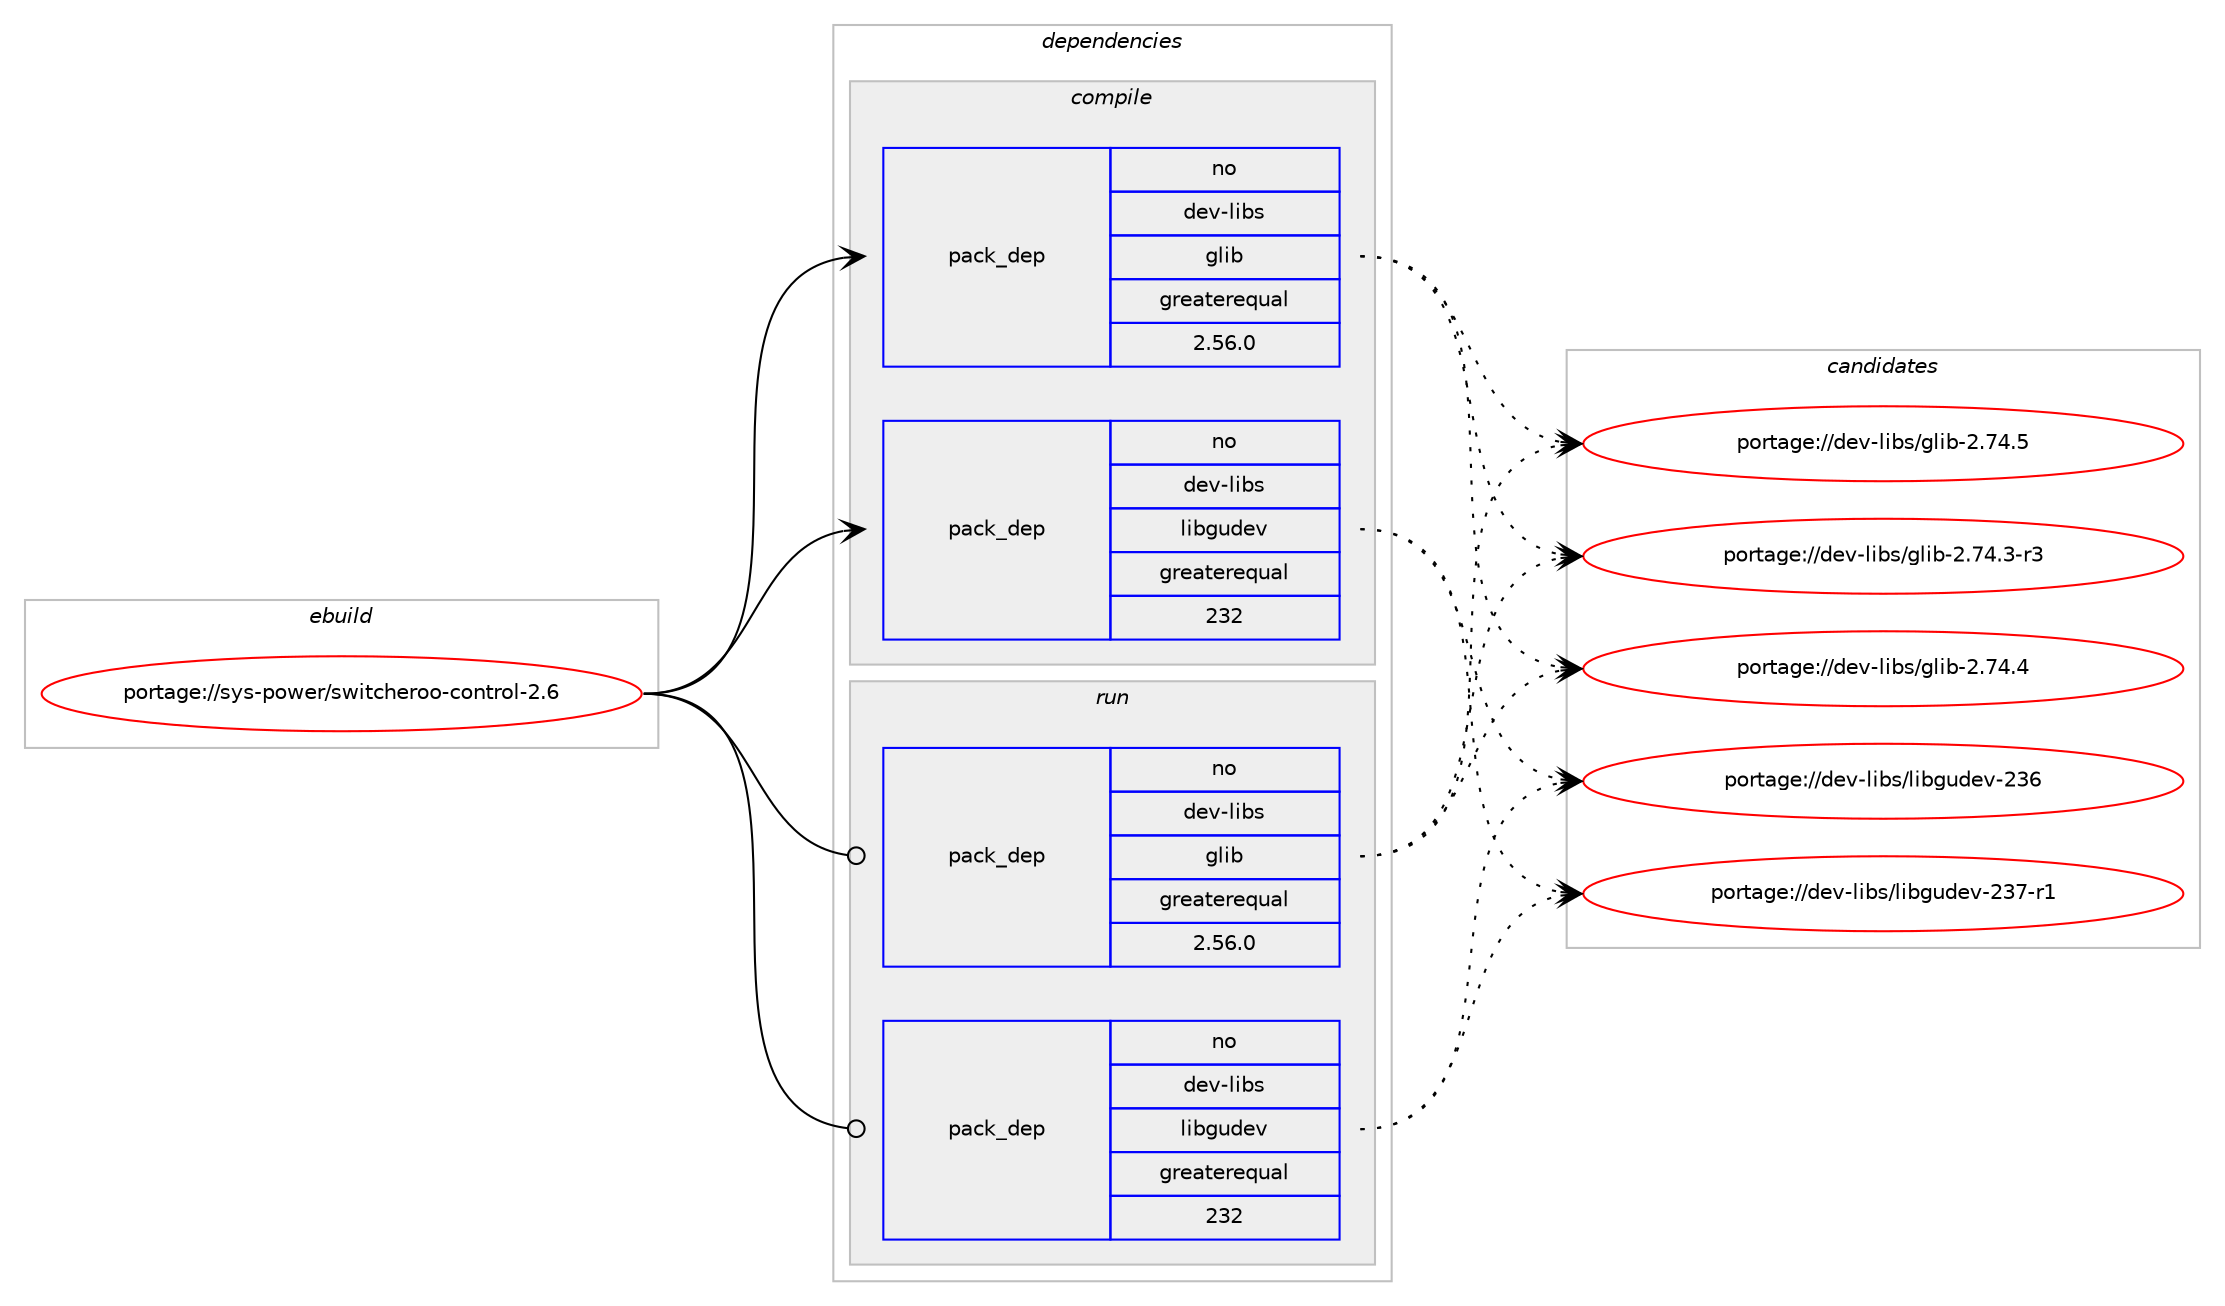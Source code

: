 digraph prolog {

# *************
# Graph options
# *************

newrank=true;
concentrate=true;
compound=true;
graph [rankdir=LR,fontname=Helvetica,fontsize=10,ranksep=1.5];#, ranksep=2.5, nodesep=0.2];
edge  [arrowhead=vee];
node  [fontname=Helvetica,fontsize=10];

# **********
# The ebuild
# **********

subgraph cluster_leftcol {
color=gray;
rank=same;
label=<<i>ebuild</i>>;
id [label="portage://sys-power/switcheroo-control-2.6", color=red, width=4, href="../sys-power/switcheroo-control-2.6.svg"];
}

# ****************
# The dependencies
# ****************

subgraph cluster_midcol {
color=gray;
label=<<i>dependencies</i>>;
subgraph cluster_compile {
fillcolor="#eeeeee";
style=filled;
label=<<i>compile</i>>;
subgraph pack2538 {
dependency7446 [label=<<TABLE BORDER="0" CELLBORDER="1" CELLSPACING="0" CELLPADDING="4" WIDTH="220"><TR><TD ROWSPAN="6" CELLPADDING="30">pack_dep</TD></TR><TR><TD WIDTH="110">no</TD></TR><TR><TD>dev-libs</TD></TR><TR><TD>glib</TD></TR><TR><TD>greaterequal</TD></TR><TR><TD>2.56.0</TD></TR></TABLE>>, shape=none, color=blue];
}
id:e -> dependency7446:w [weight=20,style="solid",arrowhead="vee"];
subgraph pack2539 {
dependency7447 [label=<<TABLE BORDER="0" CELLBORDER="1" CELLSPACING="0" CELLPADDING="4" WIDTH="220"><TR><TD ROWSPAN="6" CELLPADDING="30">pack_dep</TD></TR><TR><TD WIDTH="110">no</TD></TR><TR><TD>dev-libs</TD></TR><TR><TD>libgudev</TD></TR><TR><TD>greaterequal</TD></TR><TR><TD>232</TD></TR></TABLE>>, shape=none, color=blue];
}
id:e -> dependency7447:w [weight=20,style="solid",arrowhead="vee"];
# *** BEGIN UNKNOWN DEPENDENCY TYPE (TODO) ***
# id -> package_dependency(portage://sys-power/switcheroo-control-2.6,install,no,sys-apps,systemd,none,[,,],[],[])
# *** END UNKNOWN DEPENDENCY TYPE (TODO) ***

}
subgraph cluster_compileandrun {
fillcolor="#eeeeee";
style=filled;
label=<<i>compile and run</i>>;
}
subgraph cluster_run {
fillcolor="#eeeeee";
style=filled;
label=<<i>run</i>>;
subgraph pack2540 {
dependency7448 [label=<<TABLE BORDER="0" CELLBORDER="1" CELLSPACING="0" CELLPADDING="4" WIDTH="220"><TR><TD ROWSPAN="6" CELLPADDING="30">pack_dep</TD></TR><TR><TD WIDTH="110">no</TD></TR><TR><TD>dev-libs</TD></TR><TR><TD>glib</TD></TR><TR><TD>greaterequal</TD></TR><TR><TD>2.56.0</TD></TR></TABLE>>, shape=none, color=blue];
}
id:e -> dependency7448:w [weight=20,style="solid",arrowhead="odot"];
subgraph pack2541 {
dependency7449 [label=<<TABLE BORDER="0" CELLBORDER="1" CELLSPACING="0" CELLPADDING="4" WIDTH="220"><TR><TD ROWSPAN="6" CELLPADDING="30">pack_dep</TD></TR><TR><TD WIDTH="110">no</TD></TR><TR><TD>dev-libs</TD></TR><TR><TD>libgudev</TD></TR><TR><TD>greaterequal</TD></TR><TR><TD>232</TD></TR></TABLE>>, shape=none, color=blue];
}
id:e -> dependency7449:w [weight=20,style="solid",arrowhead="odot"];
# *** BEGIN UNKNOWN DEPENDENCY TYPE (TODO) ***
# id -> package_dependency(portage://sys-power/switcheroo-control-2.6,run,no,sys-apps,systemd,none,[,,],[],[])
# *** END UNKNOWN DEPENDENCY TYPE (TODO) ***

}
}

# **************
# The candidates
# **************

subgraph cluster_choices {
rank=same;
color=gray;
label=<<i>candidates</i>>;

subgraph choice2538 {
color=black;
nodesep=1;
choice10010111845108105981154710310810598455046555246514511451 [label="portage://dev-libs/glib-2.74.3-r3", color=red, width=4,href="../dev-libs/glib-2.74.3-r3.svg"];
choice1001011184510810598115471031081059845504655524652 [label="portage://dev-libs/glib-2.74.4", color=red, width=4,href="../dev-libs/glib-2.74.4.svg"];
choice1001011184510810598115471031081059845504655524653 [label="portage://dev-libs/glib-2.74.5", color=red, width=4,href="../dev-libs/glib-2.74.5.svg"];
dependency7446:e -> choice10010111845108105981154710310810598455046555246514511451:w [style=dotted,weight="100"];
dependency7446:e -> choice1001011184510810598115471031081059845504655524652:w [style=dotted,weight="100"];
dependency7446:e -> choice1001011184510810598115471031081059845504655524653:w [style=dotted,weight="100"];
}
subgraph choice2539 {
color=black;
nodesep=1;
choice1001011184510810598115471081059810311710010111845505154 [label="portage://dev-libs/libgudev-236", color=red, width=4,href="../dev-libs/libgudev-236.svg"];
choice10010111845108105981154710810598103117100101118455051554511449 [label="portage://dev-libs/libgudev-237-r1", color=red, width=4,href="../dev-libs/libgudev-237-r1.svg"];
dependency7447:e -> choice1001011184510810598115471081059810311710010111845505154:w [style=dotted,weight="100"];
dependency7447:e -> choice10010111845108105981154710810598103117100101118455051554511449:w [style=dotted,weight="100"];
}
subgraph choice2540 {
color=black;
nodesep=1;
choice10010111845108105981154710310810598455046555246514511451 [label="portage://dev-libs/glib-2.74.3-r3", color=red, width=4,href="../dev-libs/glib-2.74.3-r3.svg"];
choice1001011184510810598115471031081059845504655524652 [label="portage://dev-libs/glib-2.74.4", color=red, width=4,href="../dev-libs/glib-2.74.4.svg"];
choice1001011184510810598115471031081059845504655524653 [label="portage://dev-libs/glib-2.74.5", color=red, width=4,href="../dev-libs/glib-2.74.5.svg"];
dependency7448:e -> choice10010111845108105981154710310810598455046555246514511451:w [style=dotted,weight="100"];
dependency7448:e -> choice1001011184510810598115471031081059845504655524652:w [style=dotted,weight="100"];
dependency7448:e -> choice1001011184510810598115471031081059845504655524653:w [style=dotted,weight="100"];
}
subgraph choice2541 {
color=black;
nodesep=1;
choice1001011184510810598115471081059810311710010111845505154 [label="portage://dev-libs/libgudev-236", color=red, width=4,href="../dev-libs/libgudev-236.svg"];
choice10010111845108105981154710810598103117100101118455051554511449 [label="portage://dev-libs/libgudev-237-r1", color=red, width=4,href="../dev-libs/libgudev-237-r1.svg"];
dependency7449:e -> choice1001011184510810598115471081059810311710010111845505154:w [style=dotted,weight="100"];
dependency7449:e -> choice10010111845108105981154710810598103117100101118455051554511449:w [style=dotted,weight="100"];
}
}

}
